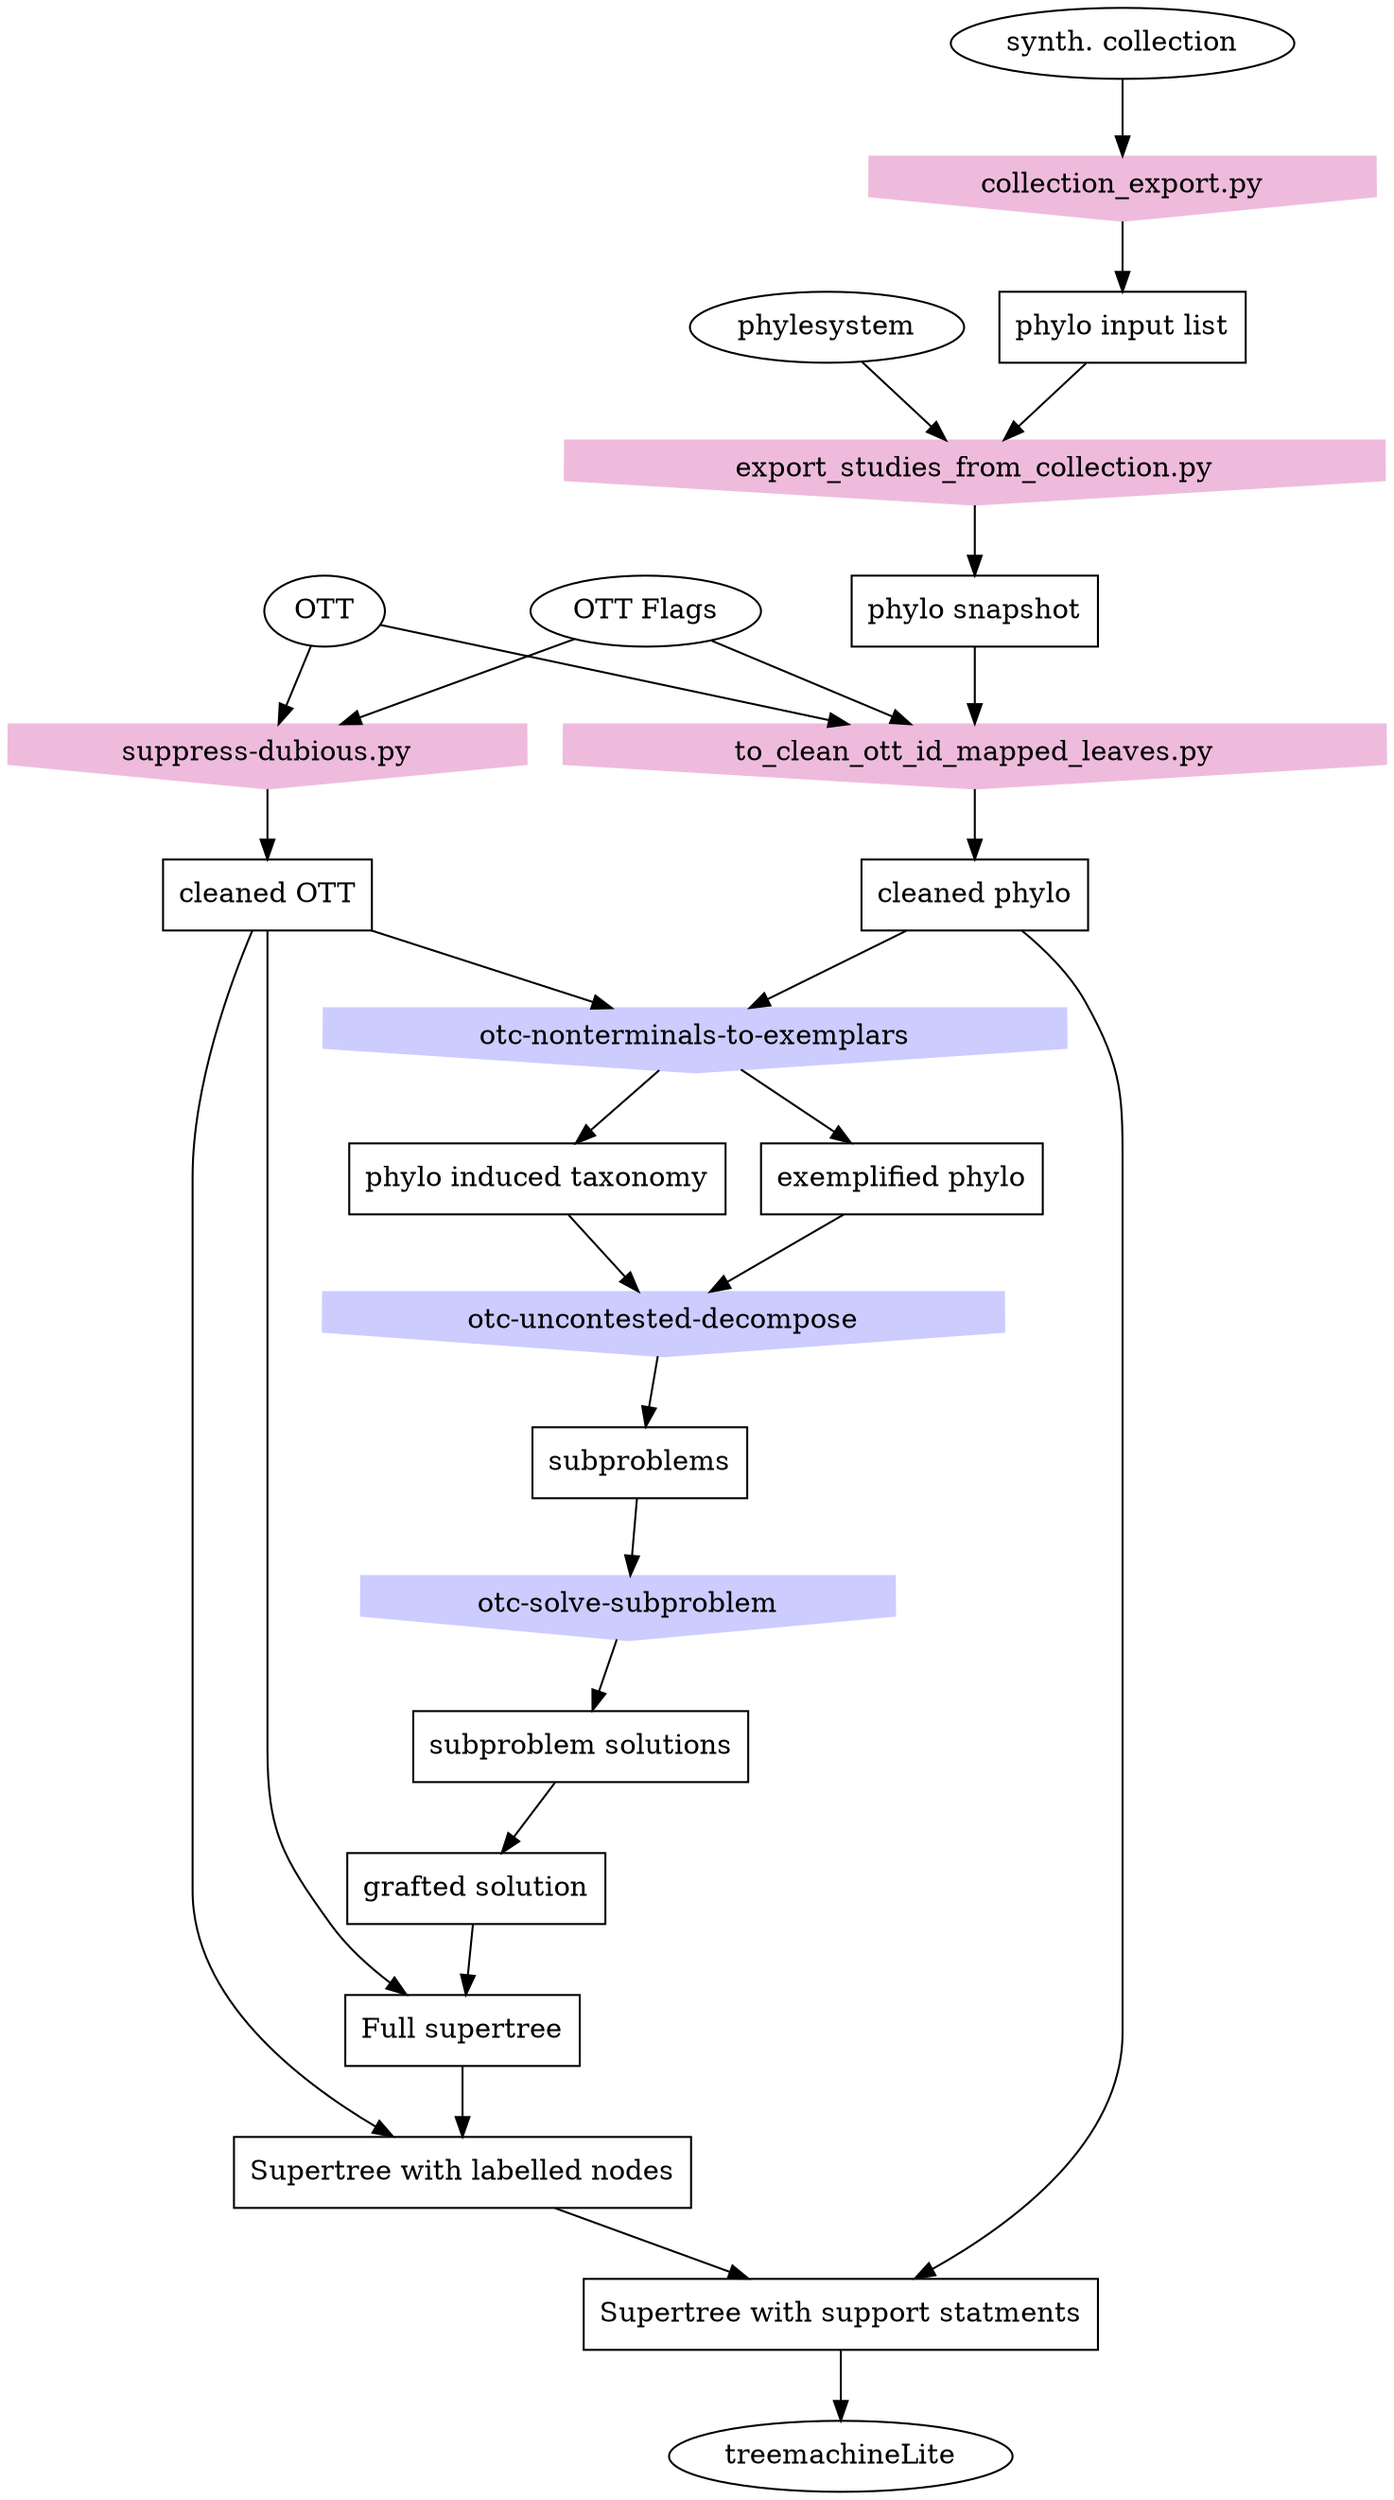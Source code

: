 digraph P {
    ottflags [shape=oval label="OTT Flags"];
    ott [shape=oval label="OTT"];
    phylesystem [shape=oval label="phylesystem"];
    synthcoll [shape=oval label="synth. collection"];

    cleanedotttool [shape=invhouse label="suppress-dubious.py", style=filled, color="#EEBBDD"];
    cleanedott [shape=box label="cleaned OTT"];
    ott -> cleanedotttool ;
    ottflags -> cleanedotttool;
    cleanedotttool ->cleanedott;

    phyloinputtool [shape=invhouse label="collection_export.py", style=filled, color="#EEBBDD"];
    phyloinput [shape=box label="phylo input list"];
    synthcoll -> phyloinputtool ;
    phyloinputtool -> phyloinput;

    phylosnapshottool [shape=invhouse label="export_studies_from_collection.py", style=filled, color="#EEBBDD"];
    phylosnapshot [shape=box label="phylo snapshot"];
    phyloinput -> phylosnapshottool ;
    phylesystem -> phylosnapshottool ;
    phylosnapshottool ->phylosnapshot;

    cleanedphylotool [shape=invhouse label="to_clean_ott_id_mapped_leaves.py", style=filled, color="#EEBBDD"];
    cleanedphylo [shape=box label="cleaned phylo"];
    phylosnapshot -> cleanedphylotool ;
    ottflags -> cleanedphylotool ;
    ott -> cleanedphylotool ;
    cleanedphylotool -> cleanedphylo;

    phyloinducedtaxonomytool [shape=invhouse label="otc-nonterminals-to-exemplars" style=filled color="#CCCCFF"];
    phyloinducedtaxonomy [shape=box label="phylo induced taxonomy"];
    exemplifiedphylo [shape=box label="exemplified phylo"];
    cleanedphylo -> phyloinducedtaxonomytool;
    cleanedott -> phyloinducedtaxonomytool;
    phyloinducedtaxonomytool -> phyloinducedtaxonomy;
    phyloinducedtaxonomytool -> exemplifiedphylo;



    subproblemstool [shape=invhouse label="otc-uncontested-decompose" style=filled color="#CCCCFF"];
    subproblems [shape=box label="subproblems"];
    phyloinducedtaxonomy -> subproblemstool;
    exemplifiedphylo -> subproblemstool;
    subproblemstool -> subproblems;

    subproblemsolntool [shape=invhouse label="otc-solve-subproblem" style=filled color="#CCCCFF"];
    subproblemsoln [shape=box label="subproblem solutions"];
    subproblems -> subproblemsolntool;
    subproblemsolntool -> subproblemsoln;

    graftedsoln [shape=box label="grafted solution"];
    subproblemsoln -> graftedsoln;

    supertreetopo [shape=box label="Full supertree"];
    graftedsoln -> supertreetopo;
    cleanedott -> supertreetopo;

    taxolabelledsupertree [shape=box label="Supertree with labelled nodes"];
    cleanedott -> taxolabelledsupertree;
    supertreetopo -> taxolabelledsupertree;

    supertreewithsupport [shape=box label="Supertree with support statments"];
    taxolabelledsupertree -> supertreewithsupport;
    cleanedphylo -> supertreewithsupport;

    treemachineLite [shape=oval];
    supertreewithsupport -> treemachineLite;

}